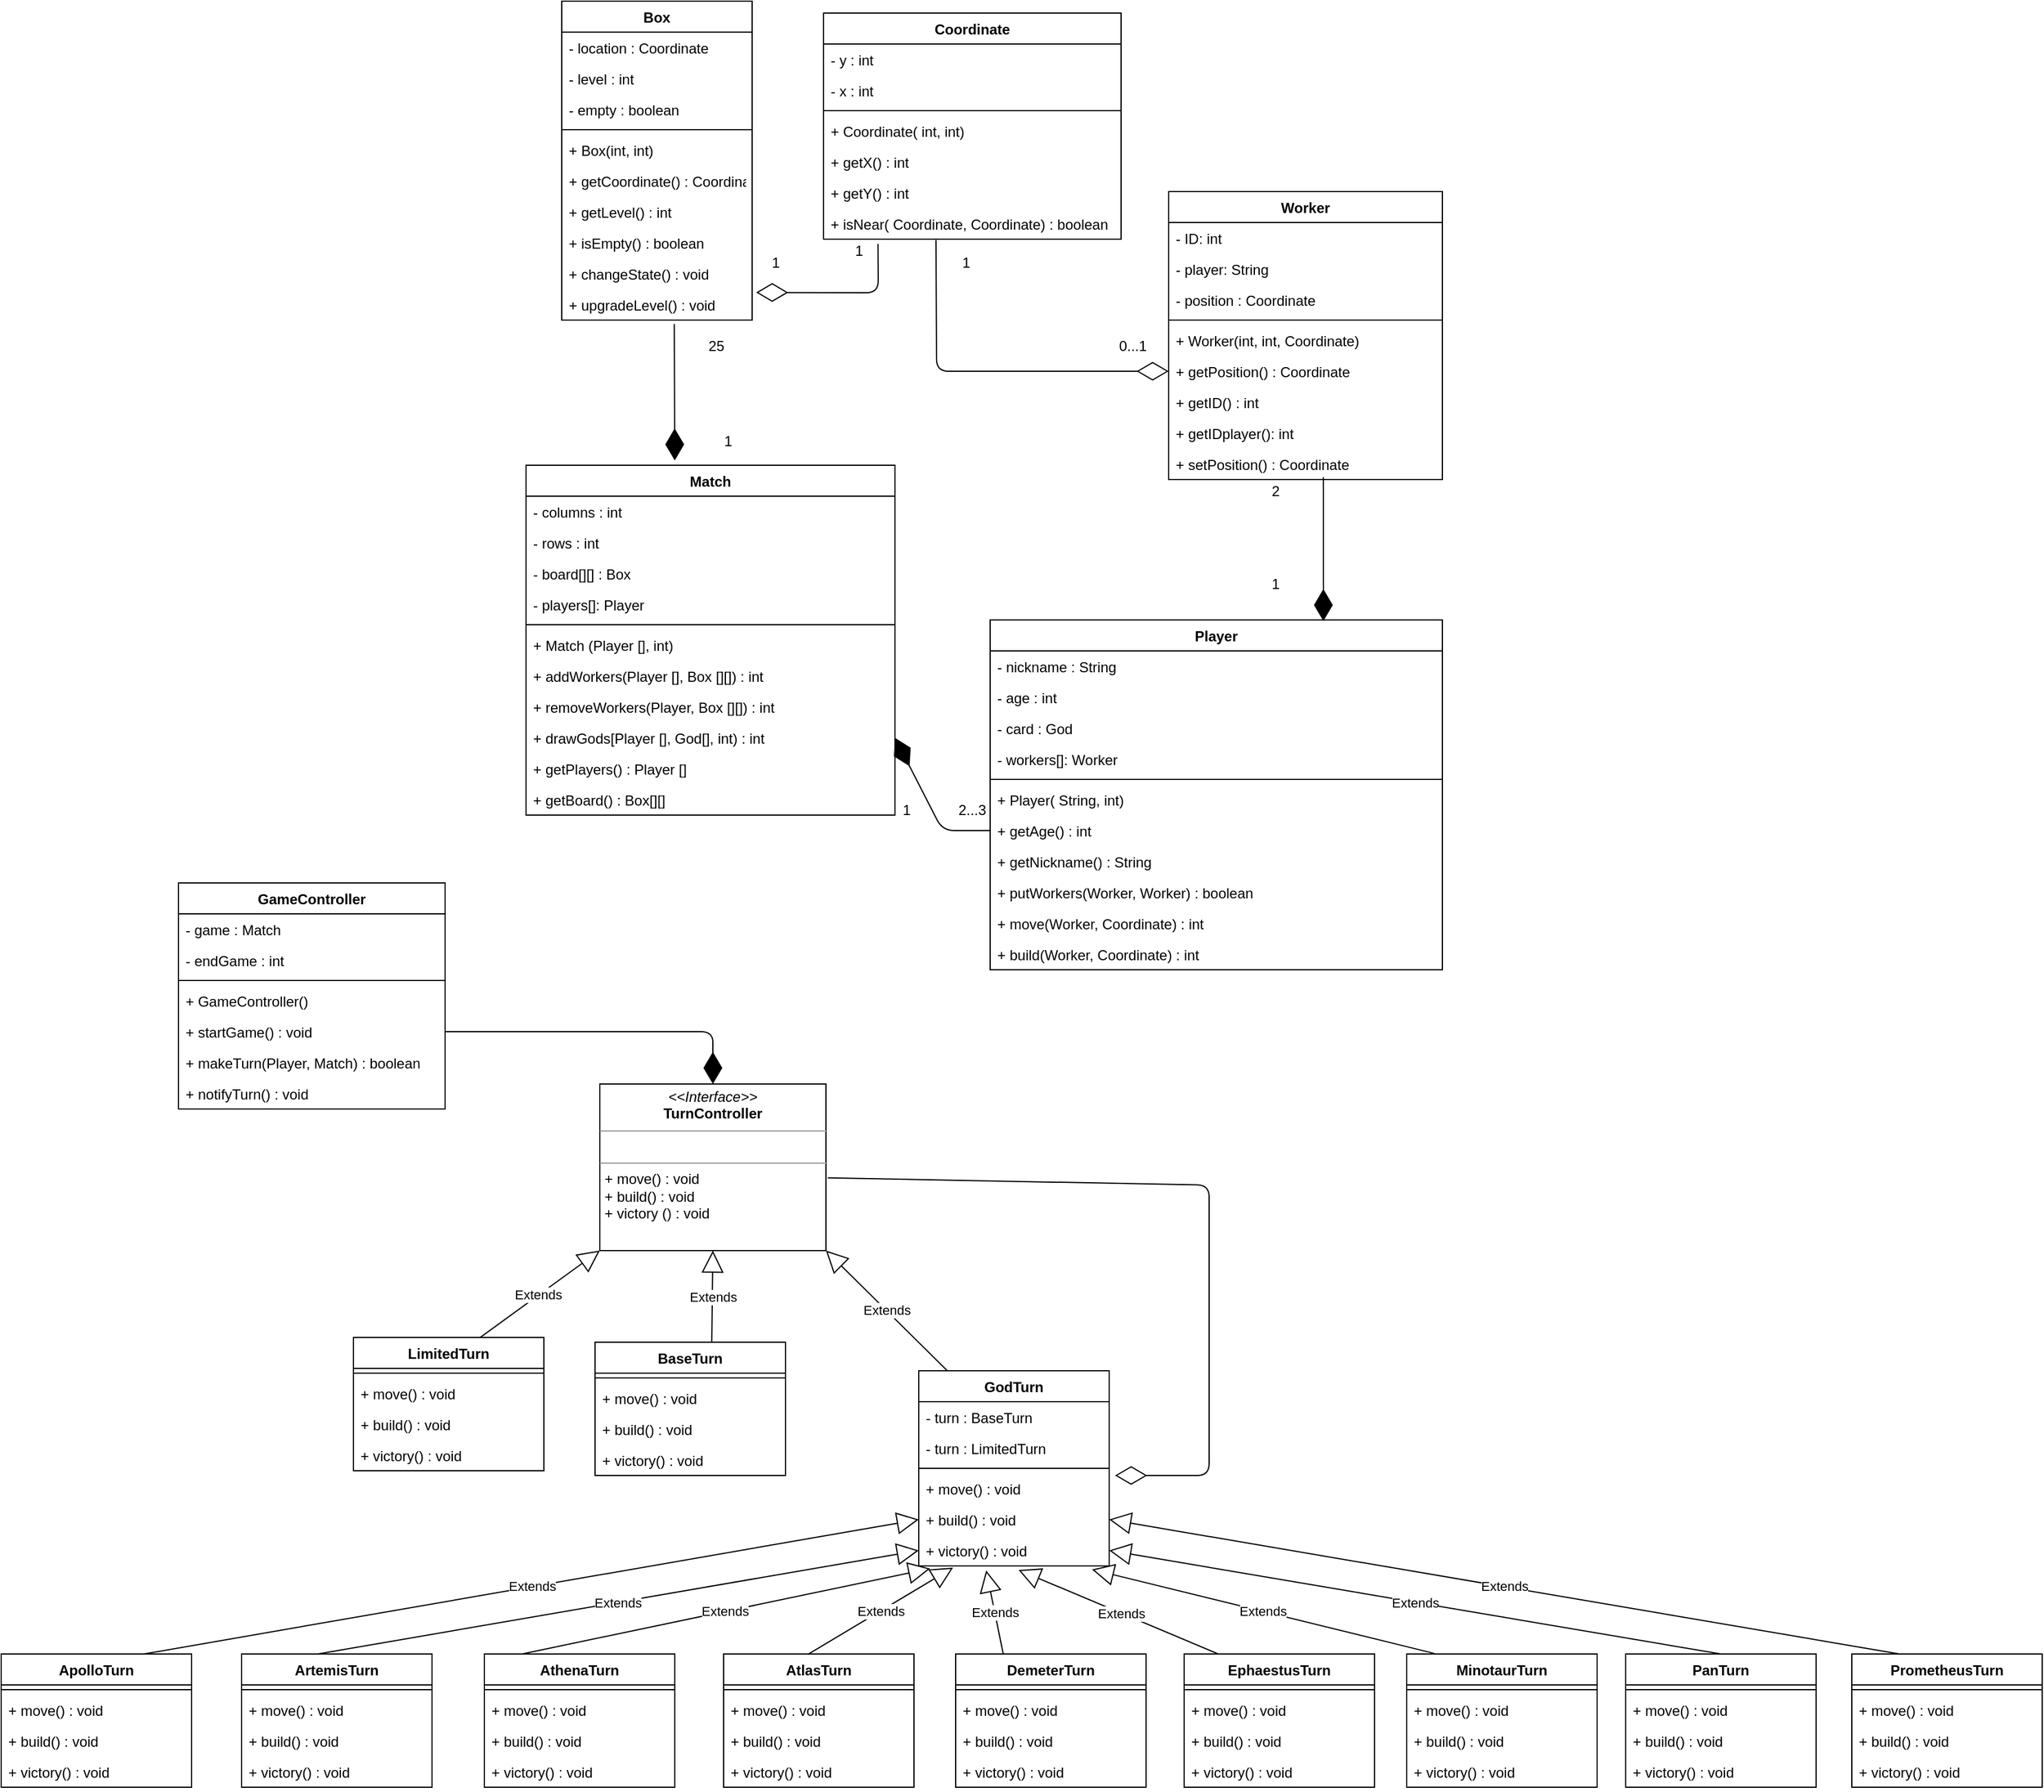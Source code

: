 <mxfile version="12.9.4" type="github">
  <diagram id="c4acf3e9-155e-7222-9cf6-157b1a14988f" name="Page-1">
    <mxGraphModel dx="1678" dy="580" grid="0" gridSize="10" guides="1" tooltips="1" connect="1" arrows="1" fold="1" page="0" pageScale="1" pageWidth="850" pageHeight="1100" background="#ffffff" math="0" shadow="0">
      <root>
        <mxCell id="0" />
        <mxCell id="1" parent="0" />
        <mxCell id="l6k8qDA1Fq8a3DRyq_wM-25" value="Box" style="swimlane;fontStyle=1;align=center;verticalAlign=top;childLayout=stackLayout;horizontal=1;startSize=26;horizontalStack=0;resizeParent=1;resizeParentMax=0;resizeLast=0;collapsible=1;marginBottom=0;fillColor=none;" parent="1" vertex="1">
          <mxGeometry x="80" y="40" width="160" height="268" as="geometry" />
        </mxCell>
        <mxCell id="l6k8qDA1Fq8a3DRyq_wM-26" value="- location : Coordinate" style="text;strokeColor=none;fillColor=none;align=left;verticalAlign=top;spacingLeft=4;spacingRight=4;overflow=hidden;rotatable=0;points=[[0,0.5],[1,0.5]];portConstraint=eastwest;" parent="l6k8qDA1Fq8a3DRyq_wM-25" vertex="1">
          <mxGeometry y="26" width="160" height="26" as="geometry" />
        </mxCell>
        <mxCell id="l6k8qDA1Fq8a3DRyq_wM-30" value="- level : int" style="text;strokeColor=none;fillColor=none;align=left;verticalAlign=top;spacingLeft=4;spacingRight=4;overflow=hidden;rotatable=0;points=[[0,0.5],[1,0.5]];portConstraint=eastwest;" parent="l6k8qDA1Fq8a3DRyq_wM-25" vertex="1">
          <mxGeometry y="52" width="160" height="26" as="geometry" />
        </mxCell>
        <mxCell id="l6k8qDA1Fq8a3DRyq_wM-31" value="- empty : boolean" style="text;strokeColor=none;fillColor=none;align=left;verticalAlign=top;spacingLeft=4;spacingRight=4;overflow=hidden;rotatable=0;points=[[0,0.5],[1,0.5]];portConstraint=eastwest;" parent="l6k8qDA1Fq8a3DRyq_wM-25" vertex="1">
          <mxGeometry y="78" width="160" height="26" as="geometry" />
        </mxCell>
        <mxCell id="l6k8qDA1Fq8a3DRyq_wM-27" value="" style="line;strokeWidth=1;fillColor=none;align=left;verticalAlign=middle;spacingTop=-1;spacingLeft=3;spacingRight=3;rotatable=0;labelPosition=right;points=[];portConstraint=eastwest;" parent="l6k8qDA1Fq8a3DRyq_wM-25" vertex="1">
          <mxGeometry y="104" width="160" height="8" as="geometry" />
        </mxCell>
        <mxCell id="l6k8qDA1Fq8a3DRyq_wM-37" value="+ Box(int, int)" style="text;strokeColor=none;fillColor=none;align=left;verticalAlign=top;spacingLeft=4;spacingRight=4;overflow=hidden;rotatable=0;points=[[0,0.5],[1,0.5]];portConstraint=eastwest;" parent="l6k8qDA1Fq8a3DRyq_wM-25" vertex="1">
          <mxGeometry y="112" width="160" height="26" as="geometry" />
        </mxCell>
        <mxCell id="l6k8qDA1Fq8a3DRyq_wM-32" value="+ getCoordinate() : Coordinate" style="text;strokeColor=none;fillColor=none;align=left;verticalAlign=top;spacingLeft=4;spacingRight=4;overflow=hidden;rotatable=0;points=[[0,0.5],[1,0.5]];portConstraint=eastwest;" parent="l6k8qDA1Fq8a3DRyq_wM-25" vertex="1">
          <mxGeometry y="138" width="160" height="26" as="geometry" />
        </mxCell>
        <mxCell id="l6k8qDA1Fq8a3DRyq_wM-33" value="+ getLevel() : int" style="text;strokeColor=none;fillColor=none;align=left;verticalAlign=top;spacingLeft=4;spacingRight=4;overflow=hidden;rotatable=0;points=[[0,0.5],[1,0.5]];portConstraint=eastwest;" parent="l6k8qDA1Fq8a3DRyq_wM-25" vertex="1">
          <mxGeometry y="164" width="160" height="26" as="geometry" />
        </mxCell>
        <mxCell id="l6k8qDA1Fq8a3DRyq_wM-34" value="+ isEmpty() : boolean" style="text;strokeColor=none;fillColor=none;align=left;verticalAlign=top;spacingLeft=4;spacingRight=4;overflow=hidden;rotatable=0;points=[[0,0.5],[1,0.5]];portConstraint=eastwest;" parent="l6k8qDA1Fq8a3DRyq_wM-25" vertex="1">
          <mxGeometry y="190" width="160" height="26" as="geometry" />
        </mxCell>
        <mxCell id="l6k8qDA1Fq8a3DRyq_wM-35" value="+ changeState() : void" style="text;strokeColor=none;fillColor=none;align=left;verticalAlign=top;spacingLeft=4;spacingRight=4;overflow=hidden;rotatable=0;points=[[0,0.5],[1,0.5]];portConstraint=eastwest;" parent="l6k8qDA1Fq8a3DRyq_wM-25" vertex="1">
          <mxGeometry y="216" width="160" height="26" as="geometry" />
        </mxCell>
        <mxCell id="l6k8qDA1Fq8a3DRyq_wM-36" value="+ upgradeLevel() : void" style="text;strokeColor=none;fillColor=none;align=left;verticalAlign=top;spacingLeft=4;spacingRight=4;overflow=hidden;rotatable=0;points=[[0,0.5],[1,0.5]];portConstraint=eastwest;" parent="l6k8qDA1Fq8a3DRyq_wM-25" vertex="1">
          <mxGeometry y="242" width="160" height="26" as="geometry" />
        </mxCell>
        <mxCell id="l6k8qDA1Fq8a3DRyq_wM-82" value="" style="endArrow=diamondThin;endFill=1;endSize=24;html=1;exitX=0;exitY=0.5;exitDx=0;exitDy=0;entryX=1;entryY=0.5;entryDx=0;entryDy=0;" parent="1" source="l6k8qDA1Fq8a3DRyq_wM-13" target="l6k8qDA1Fq8a3DRyq_wM-67" edge="1">
          <mxGeometry width="160" relative="1" as="geometry">
            <mxPoint x="340" y="370" as="sourcePoint" />
            <mxPoint x="350" y="450" as="targetPoint" />
            <Array as="points">
              <mxPoint x="400" y="737" />
            </Array>
          </mxGeometry>
        </mxCell>
        <mxCell id="l6k8qDA1Fq8a3DRyq_wM-83" value="" style="endArrow=diamondThin;endFill=1;endSize=24;html=1;exitX=0.591;exitY=1.123;exitDx=0;exitDy=0;exitPerimeter=0;" parent="1" source="l6k8qDA1Fq8a3DRyq_wM-36" edge="1">
          <mxGeometry width="160" relative="1" as="geometry">
            <mxPoint x="460" y="360" as="sourcePoint" />
            <mxPoint x="175" y="426" as="targetPoint" />
          </mxGeometry>
        </mxCell>
        <mxCell id="l6k8qDA1Fq8a3DRyq_wM-84" value="" style="endArrow=diamondThin;endFill=1;endSize=24;html=1;exitX=0.565;exitY=0.923;exitDx=0;exitDy=0;exitPerimeter=0;" parent="1" source="N4arSja67GPcpw6rZ1iJ-1" edge="1">
          <mxGeometry width="160" relative="1" as="geometry">
            <mxPoint x="460" y="460" as="sourcePoint" />
            <mxPoint x="720" y="561" as="targetPoint" />
            <Array as="points" />
          </mxGeometry>
        </mxCell>
        <mxCell id="l6k8qDA1Fq8a3DRyq_wM-87" value="" style="endArrow=diamondThin;endFill=0;endSize=24;html=1;exitX=0.378;exitY=1.031;exitDx=0;exitDy=0;exitPerimeter=0;entryX=0;entryY=0.5;entryDx=0;entryDy=0;" parent="1" source="l6k8qDA1Fq8a3DRyq_wM-79" target="l6k8qDA1Fq8a3DRyq_wM-61" edge="1">
          <mxGeometry width="160" relative="1" as="geometry">
            <mxPoint x="460" y="710" as="sourcePoint" />
            <mxPoint x="587" y="412" as="targetPoint" />
            <Array as="points">
              <mxPoint x="395" y="351" />
            </Array>
          </mxGeometry>
        </mxCell>
        <mxCell id="l6k8qDA1Fq8a3DRyq_wM-88" value="" style="endArrow=diamondThin;endFill=0;endSize=24;html=1;exitX=0.183;exitY=1.154;exitDx=0;exitDy=0;exitPerimeter=0;entryX=1.021;entryY=0.108;entryDx=0;entryDy=0;entryPerimeter=0;" parent="1" source="l6k8qDA1Fq8a3DRyq_wM-79" target="l6k8qDA1Fq8a3DRyq_wM-36" edge="1">
          <mxGeometry width="160" relative="1" as="geometry">
            <mxPoint x="460" y="630" as="sourcePoint" />
            <mxPoint x="260" y="370" as="targetPoint" />
            <Array as="points">
              <mxPoint x="346" y="285" />
            </Array>
          </mxGeometry>
        </mxCell>
        <mxCell id="l6k8qDA1Fq8a3DRyq_wM-55" value="Worker" style="swimlane;fontStyle=1;align=center;verticalAlign=top;childLayout=stackLayout;horizontal=1;startSize=26;horizontalStack=0;resizeParent=1;resizeParentMax=0;resizeLast=0;collapsible=1;marginBottom=0;fillColor=none;" parent="1" vertex="1">
          <mxGeometry x="590" y="200" width="230" height="242" as="geometry" />
        </mxCell>
        <mxCell id="l6k8qDA1Fq8a3DRyq_wM-56" value="- ID: int" style="text;strokeColor=none;fillColor=none;align=left;verticalAlign=top;spacingLeft=4;spacingRight=4;overflow=hidden;rotatable=0;points=[[0,0.5],[1,0.5]];portConstraint=eastwest;" parent="l6k8qDA1Fq8a3DRyq_wM-55" vertex="1">
          <mxGeometry y="26" width="230" height="26" as="geometry" />
        </mxCell>
        <mxCell id="l6k8qDA1Fq8a3DRyq_wM-59" value="- player: String&#xa;" style="text;strokeColor=none;fillColor=none;align=left;verticalAlign=top;spacingLeft=4;spacingRight=4;overflow=hidden;rotatable=0;points=[[0,0.5],[1,0.5]];portConstraint=eastwest;" parent="l6k8qDA1Fq8a3DRyq_wM-55" vertex="1">
          <mxGeometry y="52" width="230" height="26" as="geometry" />
        </mxCell>
        <mxCell id="l6k8qDA1Fq8a3DRyq_wM-60" value="- position : Coordinate" style="text;strokeColor=none;fillColor=none;align=left;verticalAlign=top;spacingLeft=4;spacingRight=4;overflow=hidden;rotatable=0;points=[[0,0.5],[1,0.5]];portConstraint=eastwest;" parent="l6k8qDA1Fq8a3DRyq_wM-55" vertex="1">
          <mxGeometry y="78" width="230" height="26" as="geometry" />
        </mxCell>
        <mxCell id="l6k8qDA1Fq8a3DRyq_wM-57" value="" style="line;strokeWidth=1;fillColor=none;align=left;verticalAlign=middle;spacingTop=-1;spacingLeft=3;spacingRight=3;rotatable=0;labelPosition=right;points=[];portConstraint=eastwest;" parent="l6k8qDA1Fq8a3DRyq_wM-55" vertex="1">
          <mxGeometry y="104" width="230" height="8" as="geometry" />
        </mxCell>
        <mxCell id="l6k8qDA1Fq8a3DRyq_wM-58" value="+ Worker(int, int, Coordinate)" style="text;strokeColor=none;fillColor=none;align=left;verticalAlign=top;spacingLeft=4;spacingRight=4;overflow=hidden;rotatable=0;points=[[0,0.5],[1,0.5]];portConstraint=eastwest;" parent="l6k8qDA1Fq8a3DRyq_wM-55" vertex="1">
          <mxGeometry y="112" width="230" height="26" as="geometry" />
        </mxCell>
        <mxCell id="l6k8qDA1Fq8a3DRyq_wM-61" value="+ getPosition() : Coordinate" style="text;strokeColor=none;fillColor=none;align=left;verticalAlign=top;spacingLeft=4;spacingRight=4;overflow=hidden;rotatable=0;points=[[0,0.5],[1,0.5]];portConstraint=eastwest;" parent="l6k8qDA1Fq8a3DRyq_wM-55" vertex="1">
          <mxGeometry y="138" width="230" height="26" as="geometry" />
        </mxCell>
        <mxCell id="l6k8qDA1Fq8a3DRyq_wM-62" value="+ getID() : int" style="text;strokeColor=none;fillColor=none;align=left;verticalAlign=top;spacingLeft=4;spacingRight=4;overflow=hidden;rotatable=0;points=[[0,0.5],[1,0.5]];portConstraint=eastwest;" parent="l6k8qDA1Fq8a3DRyq_wM-55" vertex="1">
          <mxGeometry y="164" width="230" height="26" as="geometry" />
        </mxCell>
        <mxCell id="l6k8qDA1Fq8a3DRyq_wM-63" value="+ getIDplayer(): int" style="text;strokeColor=none;fillColor=none;align=left;verticalAlign=top;spacingLeft=4;spacingRight=4;overflow=hidden;rotatable=0;points=[[0,0.5],[1,0.5]];portConstraint=eastwest;" parent="l6k8qDA1Fq8a3DRyq_wM-55" vertex="1">
          <mxGeometry y="190" width="230" height="26" as="geometry" />
        </mxCell>
        <mxCell id="N4arSja67GPcpw6rZ1iJ-1" value="+ setPosition() : Coordinate" style="text;strokeColor=none;fillColor=none;align=left;verticalAlign=top;spacingLeft=4;spacingRight=4;overflow=hidden;rotatable=0;points=[[0,0.5],[1,0.5]];portConstraint=eastwest;" parent="l6k8qDA1Fq8a3DRyq_wM-55" vertex="1">
          <mxGeometry y="216" width="230" height="26" as="geometry" />
        </mxCell>
        <mxCell id="l6k8qDA1Fq8a3DRyq_wM-72" value="Coordinate" style="swimlane;fontStyle=1;align=center;verticalAlign=top;childLayout=stackLayout;horizontal=1;startSize=26;horizontalStack=0;resizeParent=1;resizeParentMax=0;resizeLast=0;collapsible=1;marginBottom=0;fillColor=none;" parent="1" vertex="1">
          <mxGeometry x="300" y="50" width="250" height="190" as="geometry" />
        </mxCell>
        <mxCell id="l6k8qDA1Fq8a3DRyq_wM-77" value="- y : int" style="text;strokeColor=none;fillColor=none;align=left;verticalAlign=top;spacingLeft=4;spacingRight=4;overflow=hidden;rotatable=0;points=[[0,0.5],[1,0.5]];portConstraint=eastwest;" parent="l6k8qDA1Fq8a3DRyq_wM-72" vertex="1">
          <mxGeometry y="26" width="250" height="26" as="geometry" />
        </mxCell>
        <mxCell id="l6k8qDA1Fq8a3DRyq_wM-73" value="- x : int" style="text;strokeColor=none;fillColor=none;align=left;verticalAlign=top;spacingLeft=4;spacingRight=4;overflow=hidden;rotatable=0;points=[[0,0.5],[1,0.5]];portConstraint=eastwest;" parent="l6k8qDA1Fq8a3DRyq_wM-72" vertex="1">
          <mxGeometry y="52" width="250" height="26" as="geometry" />
        </mxCell>
        <mxCell id="l6k8qDA1Fq8a3DRyq_wM-74" value="" style="line;strokeWidth=1;fillColor=none;align=left;verticalAlign=middle;spacingTop=-1;spacingLeft=3;spacingRight=3;rotatable=0;labelPosition=right;points=[];portConstraint=eastwest;" parent="l6k8qDA1Fq8a3DRyq_wM-72" vertex="1">
          <mxGeometry y="78" width="250" height="8" as="geometry" />
        </mxCell>
        <mxCell id="l6k8qDA1Fq8a3DRyq_wM-78" value="+ Coordinate( int, int) " style="text;strokeColor=none;fillColor=none;align=left;verticalAlign=top;spacingLeft=4;spacingRight=4;overflow=hidden;rotatable=0;points=[[0,0.5],[1,0.5]];portConstraint=eastwest;" parent="l6k8qDA1Fq8a3DRyq_wM-72" vertex="1">
          <mxGeometry y="86" width="250" height="26" as="geometry" />
        </mxCell>
        <mxCell id="l6k8qDA1Fq8a3DRyq_wM-75" value="+ getX() : int" style="text;strokeColor=none;fillColor=none;align=left;verticalAlign=top;spacingLeft=4;spacingRight=4;overflow=hidden;rotatable=0;points=[[0,0.5],[1,0.5]];portConstraint=eastwest;" parent="l6k8qDA1Fq8a3DRyq_wM-72" vertex="1">
          <mxGeometry y="112" width="250" height="26" as="geometry" />
        </mxCell>
        <mxCell id="l6k8qDA1Fq8a3DRyq_wM-76" value="+ getY() : int" style="text;strokeColor=none;fillColor=none;align=left;verticalAlign=top;spacingLeft=4;spacingRight=4;overflow=hidden;rotatable=0;points=[[0,0.5],[1,0.5]];portConstraint=eastwest;" parent="l6k8qDA1Fq8a3DRyq_wM-72" vertex="1">
          <mxGeometry y="138" width="250" height="26" as="geometry" />
        </mxCell>
        <mxCell id="l6k8qDA1Fq8a3DRyq_wM-79" value="+ isNear( Coordinate, Coordinate) : boolean" style="text;strokeColor=none;fillColor=none;align=left;verticalAlign=top;spacingLeft=4;spacingRight=4;overflow=hidden;rotatable=0;points=[[0,0.5],[1,0.5]];portConstraint=eastwest;" parent="l6k8qDA1Fq8a3DRyq_wM-72" vertex="1">
          <mxGeometry y="164" width="250" height="26" as="geometry" />
        </mxCell>
        <mxCell id="l6k8qDA1Fq8a3DRyq_wM-9" value="Player" style="swimlane;fontStyle=1;align=center;verticalAlign=top;childLayout=stackLayout;horizontal=1;startSize=26;horizontalStack=0;resizeParent=1;resizeParentMax=0;resizeLast=0;collapsible=1;marginBottom=0;fillColor=none;" parent="1" vertex="1">
          <mxGeometry x="440" y="560" width="380" height="294" as="geometry" />
        </mxCell>
        <mxCell id="l6k8qDA1Fq8a3DRyq_wM-10" value="- nickname : String" style="text;strokeColor=none;fillColor=none;align=left;verticalAlign=top;spacingLeft=4;spacingRight=4;overflow=hidden;rotatable=0;points=[[0,0.5],[1,0.5]];portConstraint=eastwest;" parent="l6k8qDA1Fq8a3DRyq_wM-9" vertex="1">
          <mxGeometry y="26" width="380" height="26" as="geometry" />
        </mxCell>
        <mxCell id="l6k8qDA1Fq8a3DRyq_wM-12" value="- age : int " style="text;strokeColor=none;fillColor=none;align=left;verticalAlign=top;spacingLeft=4;spacingRight=4;overflow=hidden;rotatable=0;points=[[0,0.5],[1,0.5]];portConstraint=eastwest;" parent="l6k8qDA1Fq8a3DRyq_wM-9" vertex="1">
          <mxGeometry y="52" width="380" height="26" as="geometry" />
        </mxCell>
        <mxCell id="l6k8qDA1Fq8a3DRyq_wM-66" value="- card : God" style="text;strokeColor=none;fillColor=none;align=left;verticalAlign=top;spacingLeft=4;spacingRight=4;overflow=hidden;rotatable=0;points=[[0,0.5],[1,0.5]];portConstraint=eastwest;" parent="l6k8qDA1Fq8a3DRyq_wM-9" vertex="1">
          <mxGeometry y="78" width="380" height="26" as="geometry" />
        </mxCell>
        <mxCell id="l6k8qDA1Fq8a3DRyq_wM-86" value="- workers[]: Worker" style="text;strokeColor=none;fillColor=none;align=left;verticalAlign=top;spacingLeft=4;spacingRight=4;overflow=hidden;rotatable=0;points=[[0,0.5],[1,0.5]];portConstraint=eastwest;" parent="l6k8qDA1Fq8a3DRyq_wM-9" vertex="1">
          <mxGeometry y="104" width="380" height="26" as="geometry" />
        </mxCell>
        <mxCell id="l6k8qDA1Fq8a3DRyq_wM-11" value="" style="line;strokeWidth=1;fillColor=none;align=left;verticalAlign=middle;spacingTop=-1;spacingLeft=3;spacingRight=3;rotatable=0;labelPosition=right;points=[];portConstraint=eastwest;" parent="l6k8qDA1Fq8a3DRyq_wM-9" vertex="1">
          <mxGeometry y="130" width="380" height="8" as="geometry" />
        </mxCell>
        <mxCell id="l6k8qDA1Fq8a3DRyq_wM-38" value="+ Player( String, int) " style="text;strokeColor=none;fillColor=none;align=left;verticalAlign=top;spacingLeft=4;spacingRight=4;overflow=hidden;rotatable=0;points=[[0,0.5],[1,0.5]];portConstraint=eastwest;" parent="l6k8qDA1Fq8a3DRyq_wM-9" vertex="1">
          <mxGeometry y="138" width="380" height="26" as="geometry" />
        </mxCell>
        <mxCell id="l6k8qDA1Fq8a3DRyq_wM-13" value="+ getAge() : int" style="text;strokeColor=none;fillColor=none;align=left;verticalAlign=top;spacingLeft=4;spacingRight=4;overflow=hidden;rotatable=0;points=[[0,0.5],[1,0.5]];portConstraint=eastwest;" parent="l6k8qDA1Fq8a3DRyq_wM-9" vertex="1">
          <mxGeometry y="164" width="380" height="26" as="geometry" />
        </mxCell>
        <mxCell id="l6k8qDA1Fq8a3DRyq_wM-14" value="+ getNickname() : String" style="text;strokeColor=none;fillColor=none;align=left;verticalAlign=top;spacingLeft=4;spacingRight=4;overflow=hidden;rotatable=0;points=[[0,0.5],[1,0.5]];portConstraint=eastwest;" parent="l6k8qDA1Fq8a3DRyq_wM-9" vertex="1">
          <mxGeometry y="190" width="380" height="26" as="geometry" />
        </mxCell>
        <mxCell id="l6k8qDA1Fq8a3DRyq_wM-15" value="+ putWorkers(Worker, Worker) : boolean " style="text;strokeColor=none;fillColor=none;align=left;verticalAlign=top;spacingLeft=4;spacingRight=4;overflow=hidden;rotatable=0;points=[[0,0.5],[1,0.5]];portConstraint=eastwest;" parent="l6k8qDA1Fq8a3DRyq_wM-9" vertex="1">
          <mxGeometry y="216" width="380" height="26" as="geometry" />
        </mxCell>
        <mxCell id="l6k8qDA1Fq8a3DRyq_wM-53" value="+ move(Worker, Coordinate) : int" style="text;strokeColor=none;fillColor=none;align=left;verticalAlign=top;spacingLeft=4;spacingRight=4;overflow=hidden;rotatable=0;points=[[0,0.5],[1,0.5]];portConstraint=eastwest;" parent="l6k8qDA1Fq8a3DRyq_wM-9" vertex="1">
          <mxGeometry y="242" width="380" height="26" as="geometry" />
        </mxCell>
        <mxCell id="l6k8qDA1Fq8a3DRyq_wM-54" value="+ build(Worker, Coordinate) : int" style="text;strokeColor=none;fillColor=none;align=left;verticalAlign=top;spacingLeft=4;spacingRight=4;overflow=hidden;rotatable=0;points=[[0,0.5],[1,0.5]];portConstraint=eastwest;" parent="l6k8qDA1Fq8a3DRyq_wM-9" vertex="1">
          <mxGeometry y="268" width="380" height="26" as="geometry" />
        </mxCell>
        <mxCell id="l6k8qDA1Fq8a3DRyq_wM-19" value="Match" style="swimlane;fontStyle=1;align=center;verticalAlign=top;childLayout=stackLayout;horizontal=1;startSize=26;horizontalStack=0;resizeParent=1;resizeParentMax=0;resizeLast=0;collapsible=1;marginBottom=0;fillColor=none;" parent="1" vertex="1">
          <mxGeometry x="50" y="430" width="310" height="294" as="geometry" />
        </mxCell>
        <mxCell id="l6k8qDA1Fq8a3DRyq_wM-20" value="- columns : int" style="text;strokeColor=none;fillColor=none;align=left;verticalAlign=top;spacingLeft=4;spacingRight=4;overflow=hidden;rotatable=0;points=[[0,0.5],[1,0.5]];portConstraint=eastwest;" parent="l6k8qDA1Fq8a3DRyq_wM-19" vertex="1">
          <mxGeometry y="26" width="310" height="26" as="geometry" />
        </mxCell>
        <mxCell id="l6k8qDA1Fq8a3DRyq_wM-23" value="- rows : int" style="text;strokeColor=none;fillColor=none;align=left;verticalAlign=top;spacingLeft=4;spacingRight=4;overflow=hidden;rotatable=0;points=[[0,0.5],[1,0.5]];portConstraint=eastwest;" parent="l6k8qDA1Fq8a3DRyq_wM-19" vertex="1">
          <mxGeometry y="52" width="310" height="26" as="geometry" />
        </mxCell>
        <mxCell id="l6k8qDA1Fq8a3DRyq_wM-24" value="- board[][] : Box" style="text;strokeColor=none;fillColor=none;align=left;verticalAlign=top;spacingLeft=4;spacingRight=4;overflow=hidden;rotatable=0;points=[[0,0.5],[1,0.5]];portConstraint=eastwest;" parent="l6k8qDA1Fq8a3DRyq_wM-19" vertex="1">
          <mxGeometry y="78" width="310" height="26" as="geometry" />
        </mxCell>
        <mxCell id="l6k8qDA1Fq8a3DRyq_wM-42" value="- players[]: Player" style="text;strokeColor=none;fillColor=none;align=left;verticalAlign=top;spacingLeft=4;spacingRight=4;overflow=hidden;rotatable=0;points=[[0,0.5],[1,0.5]];portConstraint=eastwest;" parent="l6k8qDA1Fq8a3DRyq_wM-19" vertex="1">
          <mxGeometry y="104" width="310" height="26" as="geometry" />
        </mxCell>
        <mxCell id="l6k8qDA1Fq8a3DRyq_wM-21" value="" style="line;strokeWidth=1;fillColor=none;align=left;verticalAlign=middle;spacingTop=-1;spacingLeft=3;spacingRight=3;rotatable=0;labelPosition=right;points=[];portConstraint=eastwest;" parent="l6k8qDA1Fq8a3DRyq_wM-19" vertex="1">
          <mxGeometry y="130" width="310" height="8" as="geometry" />
        </mxCell>
        <mxCell id="l6k8qDA1Fq8a3DRyq_wM-22" value="+ Match (Player [], int)" style="text;strokeColor=none;fillColor=none;align=left;verticalAlign=top;spacingLeft=4;spacingRight=4;overflow=hidden;rotatable=0;points=[[0,0.5],[1,0.5]];portConstraint=eastwest;" parent="l6k8qDA1Fq8a3DRyq_wM-19" vertex="1">
          <mxGeometry y="138" width="310" height="26" as="geometry" />
        </mxCell>
        <mxCell id="l6k8qDA1Fq8a3DRyq_wM-43" value="+ addWorkers(Player [], Box [][]) : int" style="text;strokeColor=none;fillColor=none;align=left;verticalAlign=top;spacingLeft=4;spacingRight=4;overflow=hidden;rotatable=0;points=[[0,0.5],[1,0.5]];portConstraint=eastwest;" parent="l6k8qDA1Fq8a3DRyq_wM-19" vertex="1">
          <mxGeometry y="164" width="310" height="26" as="geometry" />
        </mxCell>
        <mxCell id="l6k8qDA1Fq8a3DRyq_wM-64" value="+ removeWorkers(Player, Box [][]) : int" style="text;strokeColor=none;fillColor=none;align=left;verticalAlign=top;spacingLeft=4;spacingRight=4;overflow=hidden;rotatable=0;points=[[0,0.5],[1,0.5]];portConstraint=eastwest;" parent="l6k8qDA1Fq8a3DRyq_wM-19" vertex="1">
          <mxGeometry y="190" width="310" height="26" as="geometry" />
        </mxCell>
        <mxCell id="l6k8qDA1Fq8a3DRyq_wM-67" value="+ drawGods[Player [], God[], int) : int" style="text;strokeColor=none;fillColor=none;align=left;verticalAlign=top;spacingLeft=4;spacingRight=4;overflow=hidden;rotatable=0;points=[[0,0.5],[1,0.5]];portConstraint=eastwest;" parent="l6k8qDA1Fq8a3DRyq_wM-19" vertex="1">
          <mxGeometry y="216" width="310" height="26" as="geometry" />
        </mxCell>
        <mxCell id="l6k8qDA1Fq8a3DRyq_wM-68" value="+ getPlayers() : Player []" style="text;strokeColor=none;fillColor=none;align=left;verticalAlign=top;spacingLeft=4;spacingRight=4;overflow=hidden;rotatable=0;points=[[0,0.5],[1,0.5]];portConstraint=eastwest;" parent="l6k8qDA1Fq8a3DRyq_wM-19" vertex="1">
          <mxGeometry y="242" width="310" height="26" as="geometry" />
        </mxCell>
        <mxCell id="l6k8qDA1Fq8a3DRyq_wM-71" value="+ getBoard() : Box[][]" style="text;strokeColor=none;fillColor=none;align=left;verticalAlign=top;spacingLeft=4;spacingRight=4;overflow=hidden;rotatable=0;points=[[0,0.5],[1,0.5]];portConstraint=eastwest;" parent="l6k8qDA1Fq8a3DRyq_wM-19" vertex="1">
          <mxGeometry y="268" width="310" height="26" as="geometry" />
        </mxCell>
        <mxCell id="G2GnpfuUwyl8GKMcMzcW-1" value="2" style="text;html=1;strokeColor=none;fillColor=none;align=center;verticalAlign=middle;whiteSpace=wrap;rounded=0;" parent="1" vertex="1">
          <mxGeometry x="660" y="442" width="40" height="20" as="geometry" />
        </mxCell>
        <mxCell id="G2GnpfuUwyl8GKMcMzcW-2" value="1" style="text;html=1;strokeColor=none;fillColor=none;align=center;verticalAlign=middle;whiteSpace=wrap;rounded=0;" parent="1" vertex="1">
          <mxGeometry x="660" y="520" width="40" height="20" as="geometry" />
        </mxCell>
        <mxCell id="G2GnpfuUwyl8GKMcMzcW-3" value="1" style="text;html=1;strokeColor=none;fillColor=none;align=center;verticalAlign=middle;whiteSpace=wrap;rounded=0;" parent="1" vertex="1">
          <mxGeometry x="350" y="710" width="40" height="20" as="geometry" />
        </mxCell>
        <mxCell id="G2GnpfuUwyl8GKMcMzcW-5" value="2...3" style="text;html=1;strokeColor=none;fillColor=none;align=center;verticalAlign=middle;whiteSpace=wrap;rounded=0;" parent="1" vertex="1">
          <mxGeometry x="405" y="710" width="40" height="20" as="geometry" />
        </mxCell>
        <mxCell id="G2GnpfuUwyl8GKMcMzcW-6" value="1" style="text;html=1;strokeColor=none;fillColor=none;align=center;verticalAlign=middle;whiteSpace=wrap;rounded=0;" parent="1" vertex="1">
          <mxGeometry x="200" y="400" width="40" height="20" as="geometry" />
        </mxCell>
        <mxCell id="G2GnpfuUwyl8GKMcMzcW-7" value="25" style="text;html=1;strokeColor=none;fillColor=none;align=center;verticalAlign=middle;whiteSpace=wrap;rounded=0;" parent="1" vertex="1">
          <mxGeometry x="190" y="320" width="40" height="20" as="geometry" />
        </mxCell>
        <mxCell id="G2GnpfuUwyl8GKMcMzcW-10" value="1" style="text;html=1;strokeColor=none;fillColor=none;align=center;verticalAlign=middle;whiteSpace=wrap;rounded=0;" parent="1" vertex="1">
          <mxGeometry x="400" y="250" width="40" height="20" as="geometry" />
        </mxCell>
        <mxCell id="G2GnpfuUwyl8GKMcMzcW-11" value="0...1" style="text;html=1;strokeColor=none;fillColor=none;align=center;verticalAlign=middle;whiteSpace=wrap;rounded=0;" parent="1" vertex="1">
          <mxGeometry x="540" y="320" width="40" height="20" as="geometry" />
        </mxCell>
        <mxCell id="G2GnpfuUwyl8GKMcMzcW-12" value="1" style="text;html=1;strokeColor=none;fillColor=none;align=center;verticalAlign=middle;whiteSpace=wrap;rounded=0;" parent="1" vertex="1">
          <mxGeometry x="310" y="240" width="40" height="20" as="geometry" />
        </mxCell>
        <mxCell id="G2GnpfuUwyl8GKMcMzcW-15" value="1" style="text;html=1;strokeColor=none;fillColor=none;align=center;verticalAlign=middle;whiteSpace=wrap;rounded=0;" parent="1" vertex="1">
          <mxGeometry x="240" y="250" width="40" height="20" as="geometry" />
        </mxCell>
        <mxCell id="qDY2ekXkH5HiKyhQ4_CK-8" value="&lt;p style=&quot;margin: 0px ; margin-top: 4px ; text-align: center&quot;&gt;&lt;i&gt;&amp;lt;&amp;lt;Interface&amp;gt;&amp;gt;&lt;/i&gt;&lt;br&gt;&lt;b&gt;TurnController&lt;/b&gt;&lt;/p&gt;&lt;hr size=&quot;1&quot;&gt;&lt;p style=&quot;margin: 0px ; margin-left: 4px&quot;&gt;&lt;br&gt;&lt;/p&gt;&lt;hr size=&quot;1&quot;&gt;&lt;p style=&quot;margin: 0px ; margin-left: 4px&quot;&gt;+ move() : void&lt;/p&gt;&lt;p style=&quot;margin: 0px ; margin-left: 4px&quot;&gt;+ build() : void&lt;/p&gt;&lt;p style=&quot;margin: 0px ; margin-left: 4px&quot;&gt;+ victory () : void&lt;/p&gt;" style="verticalAlign=top;align=left;overflow=fill;fontSize=12;fontFamily=Helvetica;html=1;" vertex="1" parent="1">
          <mxGeometry x="112" y="950" width="190" height="140" as="geometry" />
        </mxCell>
        <mxCell id="qDY2ekXkH5HiKyhQ4_CK-101" value="Extends" style="endArrow=block;endSize=16;endFill=0;html=1;exitX=0.65;exitY=0.016;exitDx=0;exitDy=0;exitPerimeter=0;entryX=0;entryY=1;entryDx=0;entryDy=0;" edge="1" parent="1" source="qDY2ekXkH5HiKyhQ4_CK-30" target="qDY2ekXkH5HiKyhQ4_CK-8">
          <mxGeometry width="160" relative="1" as="geometry">
            <mxPoint x="30" y="1262" as="sourcePoint" />
            <mxPoint x="190" y="1262" as="targetPoint" />
          </mxGeometry>
        </mxCell>
        <mxCell id="qDY2ekXkH5HiKyhQ4_CK-102" value="Extends" style="endArrow=block;endSize=16;endFill=0;html=1;entryX=0.5;entryY=1;entryDx=0;entryDy=0;exitX=0.613;exitY=0;exitDx=0;exitDy=0;exitPerimeter=0;" edge="1" parent="1" source="qDY2ekXkH5HiKyhQ4_CK-1" target="qDY2ekXkH5HiKyhQ4_CK-8">
          <mxGeometry width="160" relative="1" as="geometry">
            <mxPoint x="30" y="1262" as="sourcePoint" />
            <mxPoint x="190" y="1262" as="targetPoint" />
          </mxGeometry>
        </mxCell>
        <mxCell id="qDY2ekXkH5HiKyhQ4_CK-103" value="Extends" style="endArrow=block;endSize=16;endFill=0;html=1;exitX=0.15;exitY=0;exitDx=0;exitDy=0;exitPerimeter=0;entryX=1;entryY=1;entryDx=0;entryDy=0;" edge="1" parent="1" source="qDY2ekXkH5HiKyhQ4_CK-25" target="qDY2ekXkH5HiKyhQ4_CK-8">
          <mxGeometry width="160" relative="1" as="geometry">
            <mxPoint x="107" y="1209" as="sourcePoint" />
            <mxPoint x="190" y="1262" as="targetPoint" />
          </mxGeometry>
        </mxCell>
        <mxCell id="qDY2ekXkH5HiKyhQ4_CK-104" value="Extends" style="endArrow=block;endSize=16;endFill=0;html=1;entryX=1;entryY=0.5;entryDx=0;entryDy=0;exitX=0.25;exitY=0;exitDx=0;exitDy=0;" edge="1" parent="1" source="qDY2ekXkH5HiKyhQ4_CK-96" target="qDY2ekXkH5HiKyhQ4_CK-46">
          <mxGeometry width="160" relative="1" as="geometry">
            <mxPoint x="1145" y="1297" as="sourcePoint" />
            <mxPoint x="190" y="1537" as="targetPoint" />
          </mxGeometry>
        </mxCell>
        <mxCell id="qDY2ekXkH5HiKyhQ4_CK-105" value="Extends" style="endArrow=block;endSize=16;endFill=0;html=1;entryX=1;entryY=0.5;entryDx=0;entryDy=0;exitX=0.5;exitY=0;exitDx=0;exitDy=0;" edge="1" parent="1" source="qDY2ekXkH5HiKyhQ4_CK-91" target="qDY2ekXkH5HiKyhQ4_CK-47">
          <mxGeometry width="160" relative="1" as="geometry">
            <mxPoint x="30" y="1537" as="sourcePoint" />
            <mxPoint x="190" y="1537" as="targetPoint" />
          </mxGeometry>
        </mxCell>
        <mxCell id="qDY2ekXkH5HiKyhQ4_CK-106" value="Extends" style="endArrow=block;endSize=16;endFill=0;html=1;entryX=0.91;entryY=1.115;entryDx=0;entryDy=0;entryPerimeter=0;exitX=0.145;exitY=-0.004;exitDx=0;exitDy=0;exitPerimeter=0;" edge="1" parent="1" source="qDY2ekXkH5HiKyhQ4_CK-86" target="qDY2ekXkH5HiKyhQ4_CK-47">
          <mxGeometry width="160" relative="1" as="geometry">
            <mxPoint x="30" y="1537" as="sourcePoint" />
            <mxPoint x="190" y="1537" as="targetPoint" />
          </mxGeometry>
        </mxCell>
        <mxCell id="qDY2ekXkH5HiKyhQ4_CK-107" value="Extends" style="endArrow=block;endSize=16;endFill=0;html=1;entryX=0.524;entryY=1.131;entryDx=0;entryDy=0;entryPerimeter=0;exitX=0.209;exitY=0.018;exitDx=0;exitDy=0;exitPerimeter=0;" edge="1" parent="1" source="qDY2ekXkH5HiKyhQ4_CK-81" target="qDY2ekXkH5HiKyhQ4_CK-47">
          <mxGeometry width="160" relative="1" as="geometry">
            <mxPoint x="495" y="1354" as="sourcePoint" />
            <mxPoint x="190" y="1537" as="targetPoint" />
          </mxGeometry>
        </mxCell>
        <mxCell id="qDY2ekXkH5HiKyhQ4_CK-108" value="Extends" style="endArrow=block;endSize=16;endFill=0;html=1;entryX=0.354;entryY=1.146;entryDx=0;entryDy=0;exitX=0.25;exitY=0;exitDx=0;exitDy=0;entryPerimeter=0;" edge="1" parent="1" source="qDY2ekXkH5HiKyhQ4_CK-76" target="qDY2ekXkH5HiKyhQ4_CK-47">
          <mxGeometry width="160" relative="1" as="geometry">
            <mxPoint x="30" y="1537" as="sourcePoint" />
            <mxPoint x="190" y="1537" as="targetPoint" />
          </mxGeometry>
        </mxCell>
        <mxCell id="qDY2ekXkH5HiKyhQ4_CK-110" value="Extends" style="endArrow=block;endSize=16;endFill=0;html=1;entryX=0.06;entryY=1.085;entryDx=0;entryDy=0;entryPerimeter=0;exitX=0.184;exitY=0.004;exitDx=0;exitDy=0;exitPerimeter=0;" edge="1" parent="1" source="qDY2ekXkH5HiKyhQ4_CK-57" target="qDY2ekXkH5HiKyhQ4_CK-47">
          <mxGeometry width="160" relative="1" as="geometry">
            <mxPoint x="30" y="1537" as="sourcePoint" />
            <mxPoint x="190" y="1537" as="targetPoint" />
          </mxGeometry>
        </mxCell>
        <mxCell id="qDY2ekXkH5HiKyhQ4_CK-111" value="Extends" style="endArrow=block;endSize=16;endFill=0;html=1;entryX=0;entryY=0.5;entryDx=0;entryDy=0;exitX=0.401;exitY=0;exitDx=0;exitDy=0;exitPerimeter=0;" edge="1" parent="1" source="qDY2ekXkH5HiKyhQ4_CK-39" target="qDY2ekXkH5HiKyhQ4_CK-47">
          <mxGeometry width="160" relative="1" as="geometry">
            <mxPoint x="30" y="1537" as="sourcePoint" />
            <mxPoint x="190" y="1537" as="targetPoint" />
          </mxGeometry>
        </mxCell>
        <mxCell id="qDY2ekXkH5HiKyhQ4_CK-112" value="Extends" style="endArrow=block;endSize=16;endFill=0;html=1;exitX=0.75;exitY=0;exitDx=0;exitDy=0;entryX=0;entryY=0.5;entryDx=0;entryDy=0;" edge="1" parent="1" source="qDY2ekXkH5HiKyhQ4_CK-35" target="qDY2ekXkH5HiKyhQ4_CK-46">
          <mxGeometry width="160" relative="1" as="geometry">
            <mxPoint x="30" y="1537" as="sourcePoint" />
            <mxPoint x="190" y="1537" as="targetPoint" />
          </mxGeometry>
        </mxCell>
        <mxCell id="qDY2ekXkH5HiKyhQ4_CK-49" value="GameController" style="swimlane;fontStyle=1;align=center;verticalAlign=top;childLayout=stackLayout;horizontal=1;startSize=26;horizontalStack=0;resizeParent=1;resizeParentMax=0;resizeLast=0;collapsible=1;marginBottom=0;" vertex="1" parent="1">
          <mxGeometry x="-242" y="781" width="224" height="190" as="geometry" />
        </mxCell>
        <mxCell id="qDY2ekXkH5HiKyhQ4_CK-50" value="- game : Match" style="text;strokeColor=none;fillColor=none;align=left;verticalAlign=top;spacingLeft=4;spacingRight=4;overflow=hidden;rotatable=0;points=[[0,0.5],[1,0.5]];portConstraint=eastwest;" vertex="1" parent="qDY2ekXkH5HiKyhQ4_CK-49">
          <mxGeometry y="26" width="224" height="26" as="geometry" />
        </mxCell>
        <mxCell id="qDY2ekXkH5HiKyhQ4_CK-56" value="- endGame : int" style="text;strokeColor=none;fillColor=none;align=left;verticalAlign=top;spacingLeft=4;spacingRight=4;overflow=hidden;rotatable=0;points=[[0,0.5],[1,0.5]];portConstraint=eastwest;" vertex="1" parent="qDY2ekXkH5HiKyhQ4_CK-49">
          <mxGeometry y="52" width="224" height="26" as="geometry" />
        </mxCell>
        <mxCell id="qDY2ekXkH5HiKyhQ4_CK-51" value="" style="line;strokeWidth=1;fillColor=none;align=left;verticalAlign=middle;spacingTop=-1;spacingLeft=3;spacingRight=3;rotatable=0;labelPosition=right;points=[];portConstraint=eastwest;" vertex="1" parent="qDY2ekXkH5HiKyhQ4_CK-49">
          <mxGeometry y="78" width="224" height="8" as="geometry" />
        </mxCell>
        <mxCell id="qDY2ekXkH5HiKyhQ4_CK-54" value="+ GameController()" style="text;strokeColor=none;fillColor=none;align=left;verticalAlign=top;spacingLeft=4;spacingRight=4;overflow=hidden;rotatable=0;points=[[0,0.5],[1,0.5]];portConstraint=eastwest;" vertex="1" parent="qDY2ekXkH5HiKyhQ4_CK-49">
          <mxGeometry y="86" width="224" height="26" as="geometry" />
        </mxCell>
        <mxCell id="qDY2ekXkH5HiKyhQ4_CK-55" value="+ startGame() : void" style="text;strokeColor=none;fillColor=none;align=left;verticalAlign=top;spacingLeft=4;spacingRight=4;overflow=hidden;rotatable=0;points=[[0,0.5],[1,0.5]];portConstraint=eastwest;" vertex="1" parent="qDY2ekXkH5HiKyhQ4_CK-49">
          <mxGeometry y="112" width="224" height="26" as="geometry" />
        </mxCell>
        <mxCell id="qDY2ekXkH5HiKyhQ4_CK-52" value="+ makeTurn(Player, Match) : boolean" style="text;strokeColor=none;fillColor=none;align=left;verticalAlign=top;spacingLeft=4;spacingRight=4;overflow=hidden;rotatable=0;points=[[0,0.5],[1,0.5]];portConstraint=eastwest;" vertex="1" parent="qDY2ekXkH5HiKyhQ4_CK-49">
          <mxGeometry y="138" width="224" height="26" as="geometry" />
        </mxCell>
        <mxCell id="qDY2ekXkH5HiKyhQ4_CK-53" value="+ notifyTurn() : void" style="text;strokeColor=none;fillColor=none;align=left;verticalAlign=top;spacingLeft=4;spacingRight=4;overflow=hidden;rotatable=0;points=[[0,0.5],[1,0.5]];portConstraint=eastwest;" vertex="1" parent="qDY2ekXkH5HiKyhQ4_CK-49">
          <mxGeometry y="164" width="224" height="26" as="geometry" />
        </mxCell>
        <mxCell id="qDY2ekXkH5HiKyhQ4_CK-35" value="ApolloTurn" style="swimlane;fontStyle=1;align=center;verticalAlign=top;childLayout=stackLayout;horizontal=1;startSize=26;horizontalStack=0;resizeParent=1;resizeParentMax=0;resizeLast=0;collapsible=1;marginBottom=0;" vertex="1" parent="1">
          <mxGeometry x="-391" y="1429" width="160" height="112" as="geometry" />
        </mxCell>
        <mxCell id="qDY2ekXkH5HiKyhQ4_CK-37" value="" style="line;strokeWidth=1;fillColor=none;align=left;verticalAlign=middle;spacingTop=-1;spacingLeft=3;spacingRight=3;rotatable=0;labelPosition=right;points=[];portConstraint=eastwest;" vertex="1" parent="qDY2ekXkH5HiKyhQ4_CK-35">
          <mxGeometry y="26" width="160" height="8" as="geometry" />
        </mxCell>
        <mxCell id="qDY2ekXkH5HiKyhQ4_CK-38" value="+ move() : void" style="text;strokeColor=none;fillColor=none;align=left;verticalAlign=top;spacingLeft=4;spacingRight=4;overflow=hidden;rotatable=0;points=[[0,0.5],[1,0.5]];portConstraint=eastwest;" vertex="1" parent="qDY2ekXkH5HiKyhQ4_CK-35">
          <mxGeometry y="34" width="160" height="26" as="geometry" />
        </mxCell>
        <mxCell id="qDY2ekXkH5HiKyhQ4_CK-65" value="+ build() : void" style="text;strokeColor=none;fillColor=none;align=left;verticalAlign=top;spacingLeft=4;spacingRight=4;overflow=hidden;rotatable=0;points=[[0,0.5],[1,0.5]];portConstraint=eastwest;" vertex="1" parent="qDY2ekXkH5HiKyhQ4_CK-35">
          <mxGeometry y="60" width="160" height="26" as="geometry" />
        </mxCell>
        <mxCell id="qDY2ekXkH5HiKyhQ4_CK-66" value="+ victory() : void" style="text;strokeColor=none;fillColor=none;align=left;verticalAlign=top;spacingLeft=4;spacingRight=4;overflow=hidden;rotatable=0;points=[[0,0.5],[1,0.5]];portConstraint=eastwest;" vertex="1" parent="qDY2ekXkH5HiKyhQ4_CK-35">
          <mxGeometry y="86" width="160" height="26" as="geometry" />
        </mxCell>
        <mxCell id="qDY2ekXkH5HiKyhQ4_CK-39" value="ArtemisTurn" style="swimlane;fontStyle=1;align=center;verticalAlign=top;childLayout=stackLayout;horizontal=1;startSize=26;horizontalStack=0;resizeParent=1;resizeParentMax=0;resizeLast=0;collapsible=1;marginBottom=0;" vertex="1" parent="1">
          <mxGeometry x="-189" y="1429" width="160" height="112" as="geometry" />
        </mxCell>
        <mxCell id="qDY2ekXkH5HiKyhQ4_CK-40" value="" style="line;strokeWidth=1;fillColor=none;align=left;verticalAlign=middle;spacingTop=-1;spacingLeft=3;spacingRight=3;rotatable=0;labelPosition=right;points=[];portConstraint=eastwest;" vertex="1" parent="qDY2ekXkH5HiKyhQ4_CK-39">
          <mxGeometry y="26" width="160" height="8" as="geometry" />
        </mxCell>
        <mxCell id="qDY2ekXkH5HiKyhQ4_CK-41" value="+ move() : void" style="text;strokeColor=none;fillColor=none;align=left;verticalAlign=top;spacingLeft=4;spacingRight=4;overflow=hidden;rotatable=0;points=[[0,0.5],[1,0.5]];portConstraint=eastwest;" vertex="1" parent="qDY2ekXkH5HiKyhQ4_CK-39">
          <mxGeometry y="34" width="160" height="26" as="geometry" />
        </mxCell>
        <mxCell id="qDY2ekXkH5HiKyhQ4_CK-63" value="+ build() : void" style="text;strokeColor=none;fillColor=none;align=left;verticalAlign=top;spacingLeft=4;spacingRight=4;overflow=hidden;rotatable=0;points=[[0,0.5],[1,0.5]];portConstraint=eastwest;" vertex="1" parent="qDY2ekXkH5HiKyhQ4_CK-39">
          <mxGeometry y="60" width="160" height="26" as="geometry" />
        </mxCell>
        <mxCell id="qDY2ekXkH5HiKyhQ4_CK-64" value="+ victory() : void" style="text;strokeColor=none;fillColor=none;align=left;verticalAlign=top;spacingLeft=4;spacingRight=4;overflow=hidden;rotatable=0;points=[[0,0.5],[1,0.5]];portConstraint=eastwest;" vertex="1" parent="qDY2ekXkH5HiKyhQ4_CK-39">
          <mxGeometry y="86" width="160" height="26" as="geometry" />
        </mxCell>
        <mxCell id="qDY2ekXkH5HiKyhQ4_CK-57" value="AthenaTurn" style="swimlane;fontStyle=1;align=center;verticalAlign=top;childLayout=stackLayout;horizontal=1;startSize=26;horizontalStack=0;resizeParent=1;resizeParentMax=0;resizeLast=0;collapsible=1;marginBottom=0;" vertex="1" parent="1">
          <mxGeometry x="15" y="1429" width="160" height="112" as="geometry" />
        </mxCell>
        <mxCell id="qDY2ekXkH5HiKyhQ4_CK-59" value="" style="line;strokeWidth=1;fillColor=none;align=left;verticalAlign=middle;spacingTop=-1;spacingLeft=3;spacingRight=3;rotatable=0;labelPosition=right;points=[];portConstraint=eastwest;" vertex="1" parent="qDY2ekXkH5HiKyhQ4_CK-57">
          <mxGeometry y="26" width="160" height="8" as="geometry" />
        </mxCell>
        <mxCell id="qDY2ekXkH5HiKyhQ4_CK-60" value="+ move() : void" style="text;strokeColor=none;fillColor=none;align=left;verticalAlign=top;spacingLeft=4;spacingRight=4;overflow=hidden;rotatable=0;points=[[0,0.5],[1,0.5]];portConstraint=eastwest;" vertex="1" parent="qDY2ekXkH5HiKyhQ4_CK-57">
          <mxGeometry y="34" width="160" height="26" as="geometry" />
        </mxCell>
        <mxCell id="qDY2ekXkH5HiKyhQ4_CK-61" value="+ build() : void" style="text;strokeColor=none;fillColor=none;align=left;verticalAlign=top;spacingLeft=4;spacingRight=4;overflow=hidden;rotatable=0;points=[[0,0.5],[1,0.5]];portConstraint=eastwest;" vertex="1" parent="qDY2ekXkH5HiKyhQ4_CK-57">
          <mxGeometry y="60" width="160" height="26" as="geometry" />
        </mxCell>
        <mxCell id="qDY2ekXkH5HiKyhQ4_CK-62" value="+ victory() : void" style="text;strokeColor=none;fillColor=none;align=left;verticalAlign=top;spacingLeft=4;spacingRight=4;overflow=hidden;rotatable=0;points=[[0,0.5],[1,0.5]];portConstraint=eastwest;" vertex="1" parent="qDY2ekXkH5HiKyhQ4_CK-57">
          <mxGeometry y="86" width="160" height="26" as="geometry" />
        </mxCell>
        <mxCell id="qDY2ekXkH5HiKyhQ4_CK-71" value="AtlasTurn" style="swimlane;fontStyle=1;align=center;verticalAlign=top;childLayout=stackLayout;horizontal=1;startSize=26;horizontalStack=0;resizeParent=1;resizeParentMax=0;resizeLast=0;collapsible=1;marginBottom=0;" vertex="1" parent="1">
          <mxGeometry x="216" y="1429" width="160" height="112" as="geometry" />
        </mxCell>
        <mxCell id="qDY2ekXkH5HiKyhQ4_CK-72" value="" style="line;strokeWidth=1;fillColor=none;align=left;verticalAlign=middle;spacingTop=-1;spacingLeft=3;spacingRight=3;rotatable=0;labelPosition=right;points=[];portConstraint=eastwest;" vertex="1" parent="qDY2ekXkH5HiKyhQ4_CK-71">
          <mxGeometry y="26" width="160" height="8" as="geometry" />
        </mxCell>
        <mxCell id="qDY2ekXkH5HiKyhQ4_CK-73" value="+ move() : void" style="text;strokeColor=none;fillColor=none;align=left;verticalAlign=top;spacingLeft=4;spacingRight=4;overflow=hidden;rotatable=0;points=[[0,0.5],[1,0.5]];portConstraint=eastwest;" vertex="1" parent="qDY2ekXkH5HiKyhQ4_CK-71">
          <mxGeometry y="34" width="160" height="26" as="geometry" />
        </mxCell>
        <mxCell id="qDY2ekXkH5HiKyhQ4_CK-74" value="+ build() : void" style="text;strokeColor=none;fillColor=none;align=left;verticalAlign=top;spacingLeft=4;spacingRight=4;overflow=hidden;rotatable=0;points=[[0,0.5],[1,0.5]];portConstraint=eastwest;" vertex="1" parent="qDY2ekXkH5HiKyhQ4_CK-71">
          <mxGeometry y="60" width="160" height="26" as="geometry" />
        </mxCell>
        <mxCell id="qDY2ekXkH5HiKyhQ4_CK-75" value="+ victory() : void" style="text;strokeColor=none;fillColor=none;align=left;verticalAlign=top;spacingLeft=4;spacingRight=4;overflow=hidden;rotatable=0;points=[[0,0.5],[1,0.5]];portConstraint=eastwest;" vertex="1" parent="qDY2ekXkH5HiKyhQ4_CK-71">
          <mxGeometry y="86" width="160" height="26" as="geometry" />
        </mxCell>
        <mxCell id="qDY2ekXkH5HiKyhQ4_CK-76" value="DemeterTurn" style="swimlane;fontStyle=1;align=center;verticalAlign=top;childLayout=stackLayout;horizontal=1;startSize=26;horizontalStack=0;resizeParent=1;resizeParentMax=0;resizeLast=0;collapsible=1;marginBottom=0;" vertex="1" parent="1">
          <mxGeometry x="411" y="1429" width="160" height="112" as="geometry" />
        </mxCell>
        <mxCell id="qDY2ekXkH5HiKyhQ4_CK-77" value="" style="line;strokeWidth=1;fillColor=none;align=left;verticalAlign=middle;spacingTop=-1;spacingLeft=3;spacingRight=3;rotatable=0;labelPosition=right;points=[];portConstraint=eastwest;" vertex="1" parent="qDY2ekXkH5HiKyhQ4_CK-76">
          <mxGeometry y="26" width="160" height="8" as="geometry" />
        </mxCell>
        <mxCell id="qDY2ekXkH5HiKyhQ4_CK-78" value="+ move() : void" style="text;strokeColor=none;fillColor=none;align=left;verticalAlign=top;spacingLeft=4;spacingRight=4;overflow=hidden;rotatable=0;points=[[0,0.5],[1,0.5]];portConstraint=eastwest;" vertex="1" parent="qDY2ekXkH5HiKyhQ4_CK-76">
          <mxGeometry y="34" width="160" height="26" as="geometry" />
        </mxCell>
        <mxCell id="qDY2ekXkH5HiKyhQ4_CK-79" value="+ build() : void" style="text;strokeColor=none;fillColor=none;align=left;verticalAlign=top;spacingLeft=4;spacingRight=4;overflow=hidden;rotatable=0;points=[[0,0.5],[1,0.5]];portConstraint=eastwest;" vertex="1" parent="qDY2ekXkH5HiKyhQ4_CK-76">
          <mxGeometry y="60" width="160" height="26" as="geometry" />
        </mxCell>
        <mxCell id="qDY2ekXkH5HiKyhQ4_CK-80" value="+ victory() : void" style="text;strokeColor=none;fillColor=none;align=left;verticalAlign=top;spacingLeft=4;spacingRight=4;overflow=hidden;rotatable=0;points=[[0,0.5],[1,0.5]];portConstraint=eastwest;" vertex="1" parent="qDY2ekXkH5HiKyhQ4_CK-76">
          <mxGeometry y="86" width="160" height="26" as="geometry" />
        </mxCell>
        <mxCell id="qDY2ekXkH5HiKyhQ4_CK-81" value="EphaestusTurn" style="swimlane;fontStyle=1;align=center;verticalAlign=top;childLayout=stackLayout;horizontal=1;startSize=26;horizontalStack=0;resizeParent=1;resizeParentMax=0;resizeLast=0;collapsible=1;marginBottom=0;" vertex="1" parent="1">
          <mxGeometry x="603" y="1429" width="160" height="112" as="geometry" />
        </mxCell>
        <mxCell id="qDY2ekXkH5HiKyhQ4_CK-82" value="" style="line;strokeWidth=1;fillColor=none;align=left;verticalAlign=middle;spacingTop=-1;spacingLeft=3;spacingRight=3;rotatable=0;labelPosition=right;points=[];portConstraint=eastwest;" vertex="1" parent="qDY2ekXkH5HiKyhQ4_CK-81">
          <mxGeometry y="26" width="160" height="8" as="geometry" />
        </mxCell>
        <mxCell id="qDY2ekXkH5HiKyhQ4_CK-83" value="+ move() : void" style="text;strokeColor=none;fillColor=none;align=left;verticalAlign=top;spacingLeft=4;spacingRight=4;overflow=hidden;rotatable=0;points=[[0,0.5],[1,0.5]];portConstraint=eastwest;" vertex="1" parent="qDY2ekXkH5HiKyhQ4_CK-81">
          <mxGeometry y="34" width="160" height="26" as="geometry" />
        </mxCell>
        <mxCell id="qDY2ekXkH5HiKyhQ4_CK-84" value="+ build() : void" style="text;strokeColor=none;fillColor=none;align=left;verticalAlign=top;spacingLeft=4;spacingRight=4;overflow=hidden;rotatable=0;points=[[0,0.5],[1,0.5]];portConstraint=eastwest;" vertex="1" parent="qDY2ekXkH5HiKyhQ4_CK-81">
          <mxGeometry y="60" width="160" height="26" as="geometry" />
        </mxCell>
        <mxCell id="qDY2ekXkH5HiKyhQ4_CK-85" value="+ victory() : void" style="text;strokeColor=none;fillColor=none;align=left;verticalAlign=top;spacingLeft=4;spacingRight=4;overflow=hidden;rotatable=0;points=[[0,0.5],[1,0.5]];portConstraint=eastwest;" vertex="1" parent="qDY2ekXkH5HiKyhQ4_CK-81">
          <mxGeometry y="86" width="160" height="26" as="geometry" />
        </mxCell>
        <mxCell id="qDY2ekXkH5HiKyhQ4_CK-86" value="MinotaurTurn" style="swimlane;fontStyle=1;align=center;verticalAlign=top;childLayout=stackLayout;horizontal=1;startSize=26;horizontalStack=0;resizeParent=1;resizeParentMax=0;resizeLast=0;collapsible=1;marginBottom=0;" vertex="1" parent="1">
          <mxGeometry x="790" y="1429" width="160" height="112" as="geometry" />
        </mxCell>
        <mxCell id="qDY2ekXkH5HiKyhQ4_CK-87" value="" style="line;strokeWidth=1;fillColor=none;align=left;verticalAlign=middle;spacingTop=-1;spacingLeft=3;spacingRight=3;rotatable=0;labelPosition=right;points=[];portConstraint=eastwest;" vertex="1" parent="qDY2ekXkH5HiKyhQ4_CK-86">
          <mxGeometry y="26" width="160" height="8" as="geometry" />
        </mxCell>
        <mxCell id="qDY2ekXkH5HiKyhQ4_CK-88" value="+ move() : void" style="text;strokeColor=none;fillColor=none;align=left;verticalAlign=top;spacingLeft=4;spacingRight=4;overflow=hidden;rotatable=0;points=[[0,0.5],[1,0.5]];portConstraint=eastwest;" vertex="1" parent="qDY2ekXkH5HiKyhQ4_CK-86">
          <mxGeometry y="34" width="160" height="26" as="geometry" />
        </mxCell>
        <mxCell id="qDY2ekXkH5HiKyhQ4_CK-89" value="+ build() : void" style="text;strokeColor=none;fillColor=none;align=left;verticalAlign=top;spacingLeft=4;spacingRight=4;overflow=hidden;rotatable=0;points=[[0,0.5],[1,0.5]];portConstraint=eastwest;" vertex="1" parent="qDY2ekXkH5HiKyhQ4_CK-86">
          <mxGeometry y="60" width="160" height="26" as="geometry" />
        </mxCell>
        <mxCell id="qDY2ekXkH5HiKyhQ4_CK-90" value="+ victory() : void" style="text;strokeColor=none;fillColor=none;align=left;verticalAlign=top;spacingLeft=4;spacingRight=4;overflow=hidden;rotatable=0;points=[[0,0.5],[1,0.5]];portConstraint=eastwest;" vertex="1" parent="qDY2ekXkH5HiKyhQ4_CK-86">
          <mxGeometry y="86" width="160" height="26" as="geometry" />
        </mxCell>
        <mxCell id="qDY2ekXkH5HiKyhQ4_CK-91" value="PanTurn" style="swimlane;fontStyle=1;align=center;verticalAlign=top;childLayout=stackLayout;horizontal=1;startSize=26;horizontalStack=0;resizeParent=1;resizeParentMax=0;resizeLast=0;collapsible=1;marginBottom=0;" vertex="1" parent="1">
          <mxGeometry x="974" y="1429" width="160" height="112" as="geometry" />
        </mxCell>
        <mxCell id="qDY2ekXkH5HiKyhQ4_CK-92" value="" style="line;strokeWidth=1;fillColor=none;align=left;verticalAlign=middle;spacingTop=-1;spacingLeft=3;spacingRight=3;rotatable=0;labelPosition=right;points=[];portConstraint=eastwest;" vertex="1" parent="qDY2ekXkH5HiKyhQ4_CK-91">
          <mxGeometry y="26" width="160" height="8" as="geometry" />
        </mxCell>
        <mxCell id="qDY2ekXkH5HiKyhQ4_CK-93" value="+ move() : void" style="text;strokeColor=none;fillColor=none;align=left;verticalAlign=top;spacingLeft=4;spacingRight=4;overflow=hidden;rotatable=0;points=[[0,0.5],[1,0.5]];portConstraint=eastwest;" vertex="1" parent="qDY2ekXkH5HiKyhQ4_CK-91">
          <mxGeometry y="34" width="160" height="26" as="geometry" />
        </mxCell>
        <mxCell id="qDY2ekXkH5HiKyhQ4_CK-94" value="+ build() : void" style="text;strokeColor=none;fillColor=none;align=left;verticalAlign=top;spacingLeft=4;spacingRight=4;overflow=hidden;rotatable=0;points=[[0,0.5],[1,0.5]];portConstraint=eastwest;" vertex="1" parent="qDY2ekXkH5HiKyhQ4_CK-91">
          <mxGeometry y="60" width="160" height="26" as="geometry" />
        </mxCell>
        <mxCell id="qDY2ekXkH5HiKyhQ4_CK-95" value="+ victory() : void" style="text;strokeColor=none;fillColor=none;align=left;verticalAlign=top;spacingLeft=4;spacingRight=4;overflow=hidden;rotatable=0;points=[[0,0.5],[1,0.5]];portConstraint=eastwest;" vertex="1" parent="qDY2ekXkH5HiKyhQ4_CK-91">
          <mxGeometry y="86" width="160" height="26" as="geometry" />
        </mxCell>
        <mxCell id="qDY2ekXkH5HiKyhQ4_CK-96" value="PrometheusTurn" style="swimlane;fontStyle=1;align=center;verticalAlign=top;childLayout=stackLayout;horizontal=1;startSize=26;horizontalStack=0;resizeParent=1;resizeParentMax=0;resizeLast=0;collapsible=1;marginBottom=0;" vertex="1" parent="1">
          <mxGeometry x="1164" y="1429" width="160" height="112" as="geometry" />
        </mxCell>
        <mxCell id="qDY2ekXkH5HiKyhQ4_CK-97" value="" style="line;strokeWidth=1;fillColor=none;align=left;verticalAlign=middle;spacingTop=-1;spacingLeft=3;spacingRight=3;rotatable=0;labelPosition=right;points=[];portConstraint=eastwest;" vertex="1" parent="qDY2ekXkH5HiKyhQ4_CK-96">
          <mxGeometry y="26" width="160" height="8" as="geometry" />
        </mxCell>
        <mxCell id="qDY2ekXkH5HiKyhQ4_CK-98" value="+ move() : void" style="text;strokeColor=none;fillColor=none;align=left;verticalAlign=top;spacingLeft=4;spacingRight=4;overflow=hidden;rotatable=0;points=[[0,0.5],[1,0.5]];portConstraint=eastwest;" vertex="1" parent="qDY2ekXkH5HiKyhQ4_CK-96">
          <mxGeometry y="34" width="160" height="26" as="geometry" />
        </mxCell>
        <mxCell id="qDY2ekXkH5HiKyhQ4_CK-99" value="+ build() : void" style="text;strokeColor=none;fillColor=none;align=left;verticalAlign=top;spacingLeft=4;spacingRight=4;overflow=hidden;rotatable=0;points=[[0,0.5],[1,0.5]];portConstraint=eastwest;" vertex="1" parent="qDY2ekXkH5HiKyhQ4_CK-96">
          <mxGeometry y="60" width="160" height="26" as="geometry" />
        </mxCell>
        <mxCell id="qDY2ekXkH5HiKyhQ4_CK-100" value="+ victory() : void" style="text;strokeColor=none;fillColor=none;align=left;verticalAlign=top;spacingLeft=4;spacingRight=4;overflow=hidden;rotatable=0;points=[[0,0.5],[1,0.5]];portConstraint=eastwest;" vertex="1" parent="qDY2ekXkH5HiKyhQ4_CK-96">
          <mxGeometry y="86" width="160" height="26" as="geometry" />
        </mxCell>
        <mxCell id="qDY2ekXkH5HiKyhQ4_CK-113" value="Extends" style="endArrow=block;endSize=16;endFill=0;html=1;exitX=0.442;exitY=0.004;exitDx=0;exitDy=0;exitPerimeter=0;entryX=0.18;entryY=1.054;entryDx=0;entryDy=0;entryPerimeter=0;" edge="1" parent="1" source="qDY2ekXkH5HiKyhQ4_CK-71" target="qDY2ekXkH5HiKyhQ4_CK-47">
          <mxGeometry width="160" relative="1" as="geometry">
            <mxPoint x="242" y="1417" as="sourcePoint" />
            <mxPoint x="402" y="1417" as="targetPoint" />
          </mxGeometry>
        </mxCell>
        <mxCell id="qDY2ekXkH5HiKyhQ4_CK-114" value="" style="endArrow=diamondThin;endFill=0;endSize=24;html=1;exitX=1.008;exitY=0.563;exitDx=0;exitDy=0;exitPerimeter=0;entryX=1.031;entryY=0.077;entryDx=0;entryDy=0;entryPerimeter=0;" edge="1" parent="1" source="qDY2ekXkH5HiKyhQ4_CK-8" target="qDY2ekXkH5HiKyhQ4_CK-28">
          <mxGeometry width="160" relative="1" as="geometry">
            <mxPoint x="378" y="1234" as="sourcePoint" />
            <mxPoint x="686" y="1213" as="targetPoint" />
            <Array as="points">
              <mxPoint x="624" y="1035" />
              <mxPoint x="624" y="1279" />
            </Array>
          </mxGeometry>
        </mxCell>
        <mxCell id="qDY2ekXkH5HiKyhQ4_CK-25" value="GodTurn" style="swimlane;fontStyle=1;align=center;verticalAlign=top;childLayout=stackLayout;horizontal=1;startSize=26;horizontalStack=0;resizeParent=1;resizeParentMax=0;resizeLast=0;collapsible=1;marginBottom=0;" vertex="1" parent="1">
          <mxGeometry x="380" y="1191" width="160" height="164" as="geometry" />
        </mxCell>
        <mxCell id="qDY2ekXkH5HiKyhQ4_CK-48" value="- turn : BaseTurn" style="text;strokeColor=none;fillColor=none;align=left;verticalAlign=top;spacingLeft=4;spacingRight=4;overflow=hidden;rotatable=0;points=[[0,0.5],[1,0.5]];portConstraint=eastwest;" vertex="1" parent="qDY2ekXkH5HiKyhQ4_CK-25">
          <mxGeometry y="26" width="160" height="26" as="geometry" />
        </mxCell>
        <mxCell id="qDY2ekXkH5HiKyhQ4_CK-115" value="- turn : LimitedTurn" style="text;strokeColor=none;fillColor=none;align=left;verticalAlign=top;spacingLeft=4;spacingRight=4;overflow=hidden;rotatable=0;points=[[0,0.5],[1,0.5]];portConstraint=eastwest;" vertex="1" parent="qDY2ekXkH5HiKyhQ4_CK-25">
          <mxGeometry y="52" width="160" height="26" as="geometry" />
        </mxCell>
        <mxCell id="qDY2ekXkH5HiKyhQ4_CK-27" value="" style="line;strokeWidth=1;fillColor=none;align=left;verticalAlign=middle;spacingTop=-1;spacingLeft=3;spacingRight=3;rotatable=0;labelPosition=right;points=[];portConstraint=eastwest;" vertex="1" parent="qDY2ekXkH5HiKyhQ4_CK-25">
          <mxGeometry y="78" width="160" height="8" as="geometry" />
        </mxCell>
        <mxCell id="qDY2ekXkH5HiKyhQ4_CK-28" value="+ move() : void" style="text;strokeColor=none;fillColor=none;align=left;verticalAlign=top;spacingLeft=4;spacingRight=4;overflow=hidden;rotatable=0;points=[[0,0.5],[1,0.5]];portConstraint=eastwest;" vertex="1" parent="qDY2ekXkH5HiKyhQ4_CK-25">
          <mxGeometry y="86" width="160" height="26" as="geometry" />
        </mxCell>
        <mxCell id="qDY2ekXkH5HiKyhQ4_CK-46" value="+ build() : void" style="text;strokeColor=none;fillColor=none;align=left;verticalAlign=top;spacingLeft=4;spacingRight=4;overflow=hidden;rotatable=0;points=[[0,0.5],[1,0.5]];portConstraint=eastwest;" vertex="1" parent="qDY2ekXkH5HiKyhQ4_CK-25">
          <mxGeometry y="112" width="160" height="26" as="geometry" />
        </mxCell>
        <mxCell id="qDY2ekXkH5HiKyhQ4_CK-47" value="+ victory() : void" style="text;strokeColor=none;fillColor=none;align=left;verticalAlign=top;spacingLeft=4;spacingRight=4;overflow=hidden;rotatable=0;points=[[0,0.5],[1,0.5]];portConstraint=eastwest;" vertex="1" parent="qDY2ekXkH5HiKyhQ4_CK-25">
          <mxGeometry y="138" width="160" height="26" as="geometry" />
        </mxCell>
        <mxCell id="qDY2ekXkH5HiKyhQ4_CK-1" value="BaseTurn" style="swimlane;fontStyle=1;align=center;verticalAlign=top;childLayout=stackLayout;horizontal=1;startSize=26;horizontalStack=0;resizeParent=1;resizeParentMax=0;resizeLast=0;collapsible=1;marginBottom=0;" vertex="1" parent="1">
          <mxGeometry x="108" y="1167" width="160" height="112" as="geometry" />
        </mxCell>
        <mxCell id="qDY2ekXkH5HiKyhQ4_CK-3" value="" style="line;strokeWidth=1;fillColor=none;align=left;verticalAlign=middle;spacingTop=-1;spacingLeft=3;spacingRight=3;rotatable=0;labelPosition=right;points=[];portConstraint=eastwest;" vertex="1" parent="qDY2ekXkH5HiKyhQ4_CK-1">
          <mxGeometry y="26" width="160" height="8" as="geometry" />
        </mxCell>
        <mxCell id="qDY2ekXkH5HiKyhQ4_CK-44" value="+ move() : void" style="text;strokeColor=none;fillColor=none;align=left;verticalAlign=top;spacingLeft=4;spacingRight=4;overflow=hidden;rotatable=0;points=[[0,0.5],[1,0.5]];portConstraint=eastwest;" vertex="1" parent="qDY2ekXkH5HiKyhQ4_CK-1">
          <mxGeometry y="34" width="160" height="26" as="geometry" />
        </mxCell>
        <mxCell id="qDY2ekXkH5HiKyhQ4_CK-4" value="+ build() : void" style="text;strokeColor=none;fillColor=none;align=left;verticalAlign=top;spacingLeft=4;spacingRight=4;overflow=hidden;rotatable=0;points=[[0,0.5],[1,0.5]];portConstraint=eastwest;" vertex="1" parent="qDY2ekXkH5HiKyhQ4_CK-1">
          <mxGeometry y="60" width="160" height="26" as="geometry" />
        </mxCell>
        <mxCell id="qDY2ekXkH5HiKyhQ4_CK-45" value="+ victory() : void" style="text;strokeColor=none;fillColor=none;align=left;verticalAlign=top;spacingLeft=4;spacingRight=4;overflow=hidden;rotatable=0;points=[[0,0.5],[1,0.5]];portConstraint=eastwest;" vertex="1" parent="qDY2ekXkH5HiKyhQ4_CK-1">
          <mxGeometry y="86" width="160" height="26" as="geometry" />
        </mxCell>
        <mxCell id="qDY2ekXkH5HiKyhQ4_CK-30" value="LimitedTurn" style="swimlane;fontStyle=1;align=center;verticalAlign=top;childLayout=stackLayout;horizontal=1;startSize=26;horizontalStack=0;resizeParent=1;resizeParentMax=0;resizeLast=0;collapsible=1;marginBottom=0;" vertex="1" parent="1">
          <mxGeometry x="-95" y="1163" width="160" height="112" as="geometry" />
        </mxCell>
        <mxCell id="qDY2ekXkH5HiKyhQ4_CK-32" value="" style="line;strokeWidth=1;fillColor=none;align=left;verticalAlign=middle;spacingTop=-1;spacingLeft=3;spacingRight=3;rotatable=0;labelPosition=right;points=[];portConstraint=eastwest;" vertex="1" parent="qDY2ekXkH5HiKyhQ4_CK-30">
          <mxGeometry y="26" width="160" height="8" as="geometry" />
        </mxCell>
        <mxCell id="qDY2ekXkH5HiKyhQ4_CK-33" value="+ move() : void" style="text;strokeColor=none;fillColor=none;align=left;verticalAlign=top;spacingLeft=4;spacingRight=4;overflow=hidden;rotatable=0;points=[[0,0.5],[1,0.5]];portConstraint=eastwest;" vertex="1" parent="qDY2ekXkH5HiKyhQ4_CK-30">
          <mxGeometry y="34" width="160" height="26" as="geometry" />
        </mxCell>
        <mxCell id="qDY2ekXkH5HiKyhQ4_CK-42" value="+ build() : void" style="text;strokeColor=none;fillColor=none;align=left;verticalAlign=top;spacingLeft=4;spacingRight=4;overflow=hidden;rotatable=0;points=[[0,0.5],[1,0.5]];portConstraint=eastwest;" vertex="1" parent="qDY2ekXkH5HiKyhQ4_CK-30">
          <mxGeometry y="60" width="160" height="26" as="geometry" />
        </mxCell>
        <mxCell id="qDY2ekXkH5HiKyhQ4_CK-43" value="+ victory() : void" style="text;strokeColor=none;fillColor=none;align=left;verticalAlign=top;spacingLeft=4;spacingRight=4;overflow=hidden;rotatable=0;points=[[0,0.5],[1,0.5]];portConstraint=eastwest;" vertex="1" parent="qDY2ekXkH5HiKyhQ4_CK-30">
          <mxGeometry y="86" width="160" height="26" as="geometry" />
        </mxCell>
        <mxCell id="qDY2ekXkH5HiKyhQ4_CK-116" value="" style="endArrow=diamondThin;endFill=1;endSize=24;html=1;entryX=0.5;entryY=0;entryDx=0;entryDy=0;exitX=1;exitY=0.5;exitDx=0;exitDy=0;" edge="1" parent="1" source="qDY2ekXkH5HiKyhQ4_CK-55" target="qDY2ekXkH5HiKyhQ4_CK-8">
          <mxGeometry width="160" relative="1" as="geometry">
            <mxPoint x="246" y="1086" as="sourcePoint" />
            <mxPoint x="406" y="1086" as="targetPoint" />
            <Array as="points">
              <mxPoint x="207" y="906" />
            </Array>
          </mxGeometry>
        </mxCell>
      </root>
    </mxGraphModel>
  </diagram>
</mxfile>
